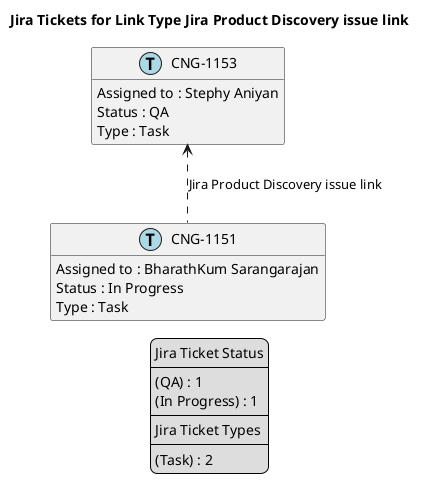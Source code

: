 @startuml
'https://plantuml.com/class-diagram

' GENERATE CLASS DIAGRAM ===========
' Generated at    : Fri Apr 19 14:50:28 CEST 2024

title Jira Tickets for Link Type Jira Product Discovery issue link
hide empty members

legend
Jira Ticket Status
----
(QA) : 1
(In Progress) : 1
----
Jira Ticket Types
----
(Task) : 2
end legend


' Tickets =======
class "CNG-1153" << (T,lightblue) >> {
  Assigned to : Stephy Aniyan
  Status : QA
  Type : Task
}

class "CNG-1151" << (T,lightblue) >> {
  Assigned to : BharathKum Sarangarajan
  Status : In Progress
  Type : Task
}



' Links =======
"CNG-1153" <.. "CNG-1151" : Jira Product Discovery issue link


@enduml

